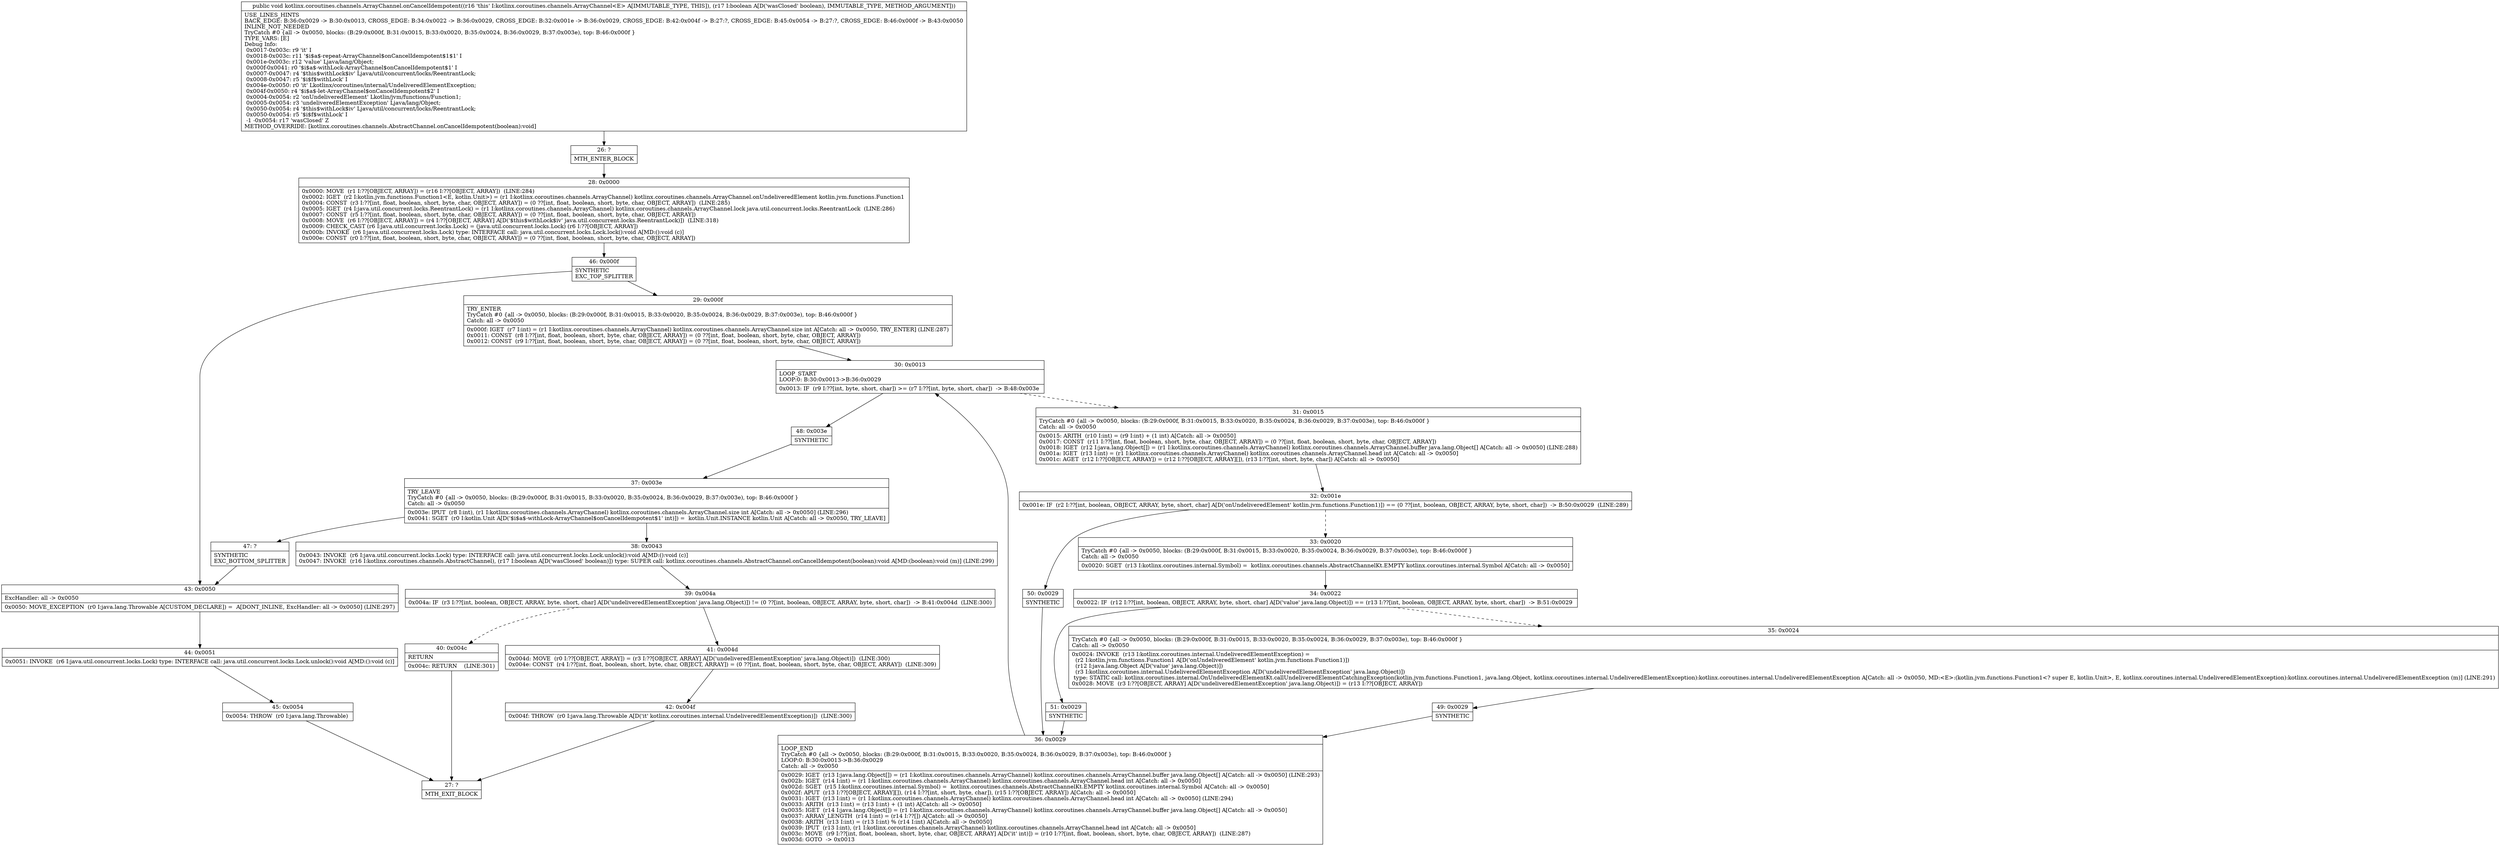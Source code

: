 digraph "CFG forkotlinx.coroutines.channels.ArrayChannel.onCancelIdempotent(Z)V" {
Node_26 [shape=record,label="{26\:\ ?|MTH_ENTER_BLOCK\l}"];
Node_28 [shape=record,label="{28\:\ 0x0000|0x0000: MOVE  (r1 I:??[OBJECT, ARRAY]) = (r16 I:??[OBJECT, ARRAY])  (LINE:284)\l0x0002: IGET  (r2 I:kotlin.jvm.functions.Function1\<E, kotlin.Unit\>) = (r1 I:kotlinx.coroutines.channels.ArrayChannel) kotlinx.coroutines.channels.ArrayChannel.onUndeliveredElement kotlin.jvm.functions.Function1 \l0x0004: CONST  (r3 I:??[int, float, boolean, short, byte, char, OBJECT, ARRAY]) = (0 ??[int, float, boolean, short, byte, char, OBJECT, ARRAY])  (LINE:285)\l0x0005: IGET  (r4 I:java.util.concurrent.locks.ReentrantLock) = (r1 I:kotlinx.coroutines.channels.ArrayChannel) kotlinx.coroutines.channels.ArrayChannel.lock java.util.concurrent.locks.ReentrantLock  (LINE:286)\l0x0007: CONST  (r5 I:??[int, float, boolean, short, byte, char, OBJECT, ARRAY]) = (0 ??[int, float, boolean, short, byte, char, OBJECT, ARRAY]) \l0x0008: MOVE  (r6 I:??[OBJECT, ARRAY]) = (r4 I:??[OBJECT, ARRAY] A[D('$this$withLock$iv' java.util.concurrent.locks.ReentrantLock)])  (LINE:318)\l0x0009: CHECK_CAST (r6 I:java.util.concurrent.locks.Lock) = (java.util.concurrent.locks.Lock) (r6 I:??[OBJECT, ARRAY]) \l0x000b: INVOKE  (r6 I:java.util.concurrent.locks.Lock) type: INTERFACE call: java.util.concurrent.locks.Lock.lock():void A[MD:():void (c)]\l0x000e: CONST  (r0 I:??[int, float, boolean, short, byte, char, OBJECT, ARRAY]) = (0 ??[int, float, boolean, short, byte, char, OBJECT, ARRAY]) \l}"];
Node_46 [shape=record,label="{46\:\ 0x000f|SYNTHETIC\lEXC_TOP_SPLITTER\l}"];
Node_29 [shape=record,label="{29\:\ 0x000f|TRY_ENTER\lTryCatch #0 \{all \-\> 0x0050, blocks: (B:29:0x000f, B:31:0x0015, B:33:0x0020, B:35:0x0024, B:36:0x0029, B:37:0x003e), top: B:46:0x000f \}\lCatch: all \-\> 0x0050\l|0x000f: IGET  (r7 I:int) = (r1 I:kotlinx.coroutines.channels.ArrayChannel) kotlinx.coroutines.channels.ArrayChannel.size int A[Catch: all \-\> 0x0050, TRY_ENTER] (LINE:287)\l0x0011: CONST  (r8 I:??[int, float, boolean, short, byte, char, OBJECT, ARRAY]) = (0 ??[int, float, boolean, short, byte, char, OBJECT, ARRAY]) \l0x0012: CONST  (r9 I:??[int, float, boolean, short, byte, char, OBJECT, ARRAY]) = (0 ??[int, float, boolean, short, byte, char, OBJECT, ARRAY]) \l}"];
Node_30 [shape=record,label="{30\:\ 0x0013|LOOP_START\lLOOP:0: B:30:0x0013\-\>B:36:0x0029\l|0x0013: IF  (r9 I:??[int, byte, short, char]) \>= (r7 I:??[int, byte, short, char])  \-\> B:48:0x003e \l}"];
Node_31 [shape=record,label="{31\:\ 0x0015|TryCatch #0 \{all \-\> 0x0050, blocks: (B:29:0x000f, B:31:0x0015, B:33:0x0020, B:35:0x0024, B:36:0x0029, B:37:0x003e), top: B:46:0x000f \}\lCatch: all \-\> 0x0050\l|0x0015: ARITH  (r10 I:int) = (r9 I:int) + (1 int) A[Catch: all \-\> 0x0050]\l0x0017: CONST  (r11 I:??[int, float, boolean, short, byte, char, OBJECT, ARRAY]) = (0 ??[int, float, boolean, short, byte, char, OBJECT, ARRAY]) \l0x0018: IGET  (r12 I:java.lang.Object[]) = (r1 I:kotlinx.coroutines.channels.ArrayChannel) kotlinx.coroutines.channels.ArrayChannel.buffer java.lang.Object[] A[Catch: all \-\> 0x0050] (LINE:288)\l0x001a: IGET  (r13 I:int) = (r1 I:kotlinx.coroutines.channels.ArrayChannel) kotlinx.coroutines.channels.ArrayChannel.head int A[Catch: all \-\> 0x0050]\l0x001c: AGET  (r12 I:??[OBJECT, ARRAY]) = (r12 I:??[OBJECT, ARRAY][]), (r13 I:??[int, short, byte, char]) A[Catch: all \-\> 0x0050]\l}"];
Node_32 [shape=record,label="{32\:\ 0x001e|0x001e: IF  (r2 I:??[int, boolean, OBJECT, ARRAY, byte, short, char] A[D('onUndeliveredElement' kotlin.jvm.functions.Function1)]) == (0 ??[int, boolean, OBJECT, ARRAY, byte, short, char])  \-\> B:50:0x0029  (LINE:289)\l}"];
Node_33 [shape=record,label="{33\:\ 0x0020|TryCatch #0 \{all \-\> 0x0050, blocks: (B:29:0x000f, B:31:0x0015, B:33:0x0020, B:35:0x0024, B:36:0x0029, B:37:0x003e), top: B:46:0x000f \}\lCatch: all \-\> 0x0050\l|0x0020: SGET  (r13 I:kotlinx.coroutines.internal.Symbol) =  kotlinx.coroutines.channels.AbstractChannelKt.EMPTY kotlinx.coroutines.internal.Symbol A[Catch: all \-\> 0x0050]\l}"];
Node_34 [shape=record,label="{34\:\ 0x0022|0x0022: IF  (r12 I:??[int, boolean, OBJECT, ARRAY, byte, short, char] A[D('value' java.lang.Object)]) == (r13 I:??[int, boolean, OBJECT, ARRAY, byte, short, char])  \-\> B:51:0x0029 \l}"];
Node_35 [shape=record,label="{35\:\ 0x0024|TryCatch #0 \{all \-\> 0x0050, blocks: (B:29:0x000f, B:31:0x0015, B:33:0x0020, B:35:0x0024, B:36:0x0029, B:37:0x003e), top: B:46:0x000f \}\lCatch: all \-\> 0x0050\l|0x0024: INVOKE  (r13 I:kotlinx.coroutines.internal.UndeliveredElementException) = \l  (r2 I:kotlin.jvm.functions.Function1 A[D('onUndeliveredElement' kotlin.jvm.functions.Function1)])\l  (r12 I:java.lang.Object A[D('value' java.lang.Object)])\l  (r3 I:kotlinx.coroutines.internal.UndeliveredElementException A[D('undeliveredElementException' java.lang.Object)])\l type: STATIC call: kotlinx.coroutines.internal.OnUndeliveredElementKt.callUndeliveredElementCatchingException(kotlin.jvm.functions.Function1, java.lang.Object, kotlinx.coroutines.internal.UndeliveredElementException):kotlinx.coroutines.internal.UndeliveredElementException A[Catch: all \-\> 0x0050, MD:\<E\>:(kotlin.jvm.functions.Function1\<? super E, kotlin.Unit\>, E, kotlinx.coroutines.internal.UndeliveredElementException):kotlinx.coroutines.internal.UndeliveredElementException (m)] (LINE:291)\l0x0028: MOVE  (r3 I:??[OBJECT, ARRAY] A[D('undeliveredElementException' java.lang.Object)]) = (r13 I:??[OBJECT, ARRAY]) \l}"];
Node_49 [shape=record,label="{49\:\ 0x0029|SYNTHETIC\l}"];
Node_36 [shape=record,label="{36\:\ 0x0029|LOOP_END\lTryCatch #0 \{all \-\> 0x0050, blocks: (B:29:0x000f, B:31:0x0015, B:33:0x0020, B:35:0x0024, B:36:0x0029, B:37:0x003e), top: B:46:0x000f \}\lLOOP:0: B:30:0x0013\-\>B:36:0x0029\lCatch: all \-\> 0x0050\l|0x0029: IGET  (r13 I:java.lang.Object[]) = (r1 I:kotlinx.coroutines.channels.ArrayChannel) kotlinx.coroutines.channels.ArrayChannel.buffer java.lang.Object[] A[Catch: all \-\> 0x0050] (LINE:293)\l0x002b: IGET  (r14 I:int) = (r1 I:kotlinx.coroutines.channels.ArrayChannel) kotlinx.coroutines.channels.ArrayChannel.head int A[Catch: all \-\> 0x0050]\l0x002d: SGET  (r15 I:kotlinx.coroutines.internal.Symbol) =  kotlinx.coroutines.channels.AbstractChannelKt.EMPTY kotlinx.coroutines.internal.Symbol A[Catch: all \-\> 0x0050]\l0x002f: APUT  (r13 I:??[OBJECT, ARRAY][]), (r14 I:??[int, short, byte, char]), (r15 I:??[OBJECT, ARRAY]) A[Catch: all \-\> 0x0050]\l0x0031: IGET  (r13 I:int) = (r1 I:kotlinx.coroutines.channels.ArrayChannel) kotlinx.coroutines.channels.ArrayChannel.head int A[Catch: all \-\> 0x0050] (LINE:294)\l0x0033: ARITH  (r13 I:int) = (r13 I:int) + (1 int) A[Catch: all \-\> 0x0050]\l0x0035: IGET  (r14 I:java.lang.Object[]) = (r1 I:kotlinx.coroutines.channels.ArrayChannel) kotlinx.coroutines.channels.ArrayChannel.buffer java.lang.Object[] A[Catch: all \-\> 0x0050]\l0x0037: ARRAY_LENGTH  (r14 I:int) = (r14 I:??[]) A[Catch: all \-\> 0x0050]\l0x0038: ARITH  (r13 I:int) = (r13 I:int) % (r14 I:int) A[Catch: all \-\> 0x0050]\l0x0039: IPUT  (r13 I:int), (r1 I:kotlinx.coroutines.channels.ArrayChannel) kotlinx.coroutines.channels.ArrayChannel.head int A[Catch: all \-\> 0x0050]\l0x003c: MOVE  (r9 I:??[int, float, boolean, short, byte, char, OBJECT, ARRAY] A[D('it' int)]) = (r10 I:??[int, float, boolean, short, byte, char, OBJECT, ARRAY])  (LINE:287)\l0x003d: GOTO  \-\> 0x0013 \l}"];
Node_51 [shape=record,label="{51\:\ 0x0029|SYNTHETIC\l}"];
Node_50 [shape=record,label="{50\:\ 0x0029|SYNTHETIC\l}"];
Node_48 [shape=record,label="{48\:\ 0x003e|SYNTHETIC\l}"];
Node_37 [shape=record,label="{37\:\ 0x003e|TRY_LEAVE\lTryCatch #0 \{all \-\> 0x0050, blocks: (B:29:0x000f, B:31:0x0015, B:33:0x0020, B:35:0x0024, B:36:0x0029, B:37:0x003e), top: B:46:0x000f \}\lCatch: all \-\> 0x0050\l|0x003e: IPUT  (r8 I:int), (r1 I:kotlinx.coroutines.channels.ArrayChannel) kotlinx.coroutines.channels.ArrayChannel.size int A[Catch: all \-\> 0x0050] (LINE:296)\l0x0041: SGET  (r0 I:kotlin.Unit A[D('$i$a$\-withLock\-ArrayChannel$onCancelIdempotent$1' int)]) =  kotlin.Unit.INSTANCE kotlin.Unit A[Catch: all \-\> 0x0050, TRY_LEAVE]\l}"];
Node_38 [shape=record,label="{38\:\ 0x0043|0x0043: INVOKE  (r6 I:java.util.concurrent.locks.Lock) type: INTERFACE call: java.util.concurrent.locks.Lock.unlock():void A[MD:():void (c)]\l0x0047: INVOKE  (r16 I:kotlinx.coroutines.channels.AbstractChannel), (r17 I:boolean A[D('wasClosed' boolean)]) type: SUPER call: kotlinx.coroutines.channels.AbstractChannel.onCancelIdempotent(boolean):void A[MD:(boolean):void (m)] (LINE:299)\l}"];
Node_39 [shape=record,label="{39\:\ 0x004a|0x004a: IF  (r3 I:??[int, boolean, OBJECT, ARRAY, byte, short, char] A[D('undeliveredElementException' java.lang.Object)]) != (0 ??[int, boolean, OBJECT, ARRAY, byte, short, char])  \-\> B:41:0x004d  (LINE:300)\l}"];
Node_40 [shape=record,label="{40\:\ 0x004c|RETURN\l|0x004c: RETURN    (LINE:301)\l}"];
Node_27 [shape=record,label="{27\:\ ?|MTH_EXIT_BLOCK\l}"];
Node_41 [shape=record,label="{41\:\ 0x004d|0x004d: MOVE  (r0 I:??[OBJECT, ARRAY]) = (r3 I:??[OBJECT, ARRAY] A[D('undeliveredElementException' java.lang.Object)])  (LINE:300)\l0x004e: CONST  (r4 I:??[int, float, boolean, short, byte, char, OBJECT, ARRAY]) = (0 ??[int, float, boolean, short, byte, char, OBJECT, ARRAY])  (LINE:309)\l}"];
Node_42 [shape=record,label="{42\:\ 0x004f|0x004f: THROW  (r0 I:java.lang.Throwable A[D('it' kotlinx.coroutines.internal.UndeliveredElementException)])  (LINE:300)\l}"];
Node_47 [shape=record,label="{47\:\ ?|SYNTHETIC\lEXC_BOTTOM_SPLITTER\l}"];
Node_43 [shape=record,label="{43\:\ 0x0050|ExcHandler: all \-\> 0x0050\l|0x0050: MOVE_EXCEPTION  (r0 I:java.lang.Throwable A[CUSTOM_DECLARE]) =  A[DONT_INLINE, ExcHandler: all \-\> 0x0050] (LINE:297)\l}"];
Node_44 [shape=record,label="{44\:\ 0x0051|0x0051: INVOKE  (r6 I:java.util.concurrent.locks.Lock) type: INTERFACE call: java.util.concurrent.locks.Lock.unlock():void A[MD:():void (c)]\l}"];
Node_45 [shape=record,label="{45\:\ 0x0054|0x0054: THROW  (r0 I:java.lang.Throwable) \l}"];
MethodNode[shape=record,label="{public void kotlinx.coroutines.channels.ArrayChannel.onCancelIdempotent((r16 'this' I:kotlinx.coroutines.channels.ArrayChannel\<E\> A[IMMUTABLE_TYPE, THIS]), (r17 I:boolean A[D('wasClosed' boolean), IMMUTABLE_TYPE, METHOD_ARGUMENT]))  | USE_LINES_HINTS\lBACK_EDGE: B:36:0x0029 \-\> B:30:0x0013, CROSS_EDGE: B:34:0x0022 \-\> B:36:0x0029, CROSS_EDGE: B:32:0x001e \-\> B:36:0x0029, CROSS_EDGE: B:42:0x004f \-\> B:27:?, CROSS_EDGE: B:45:0x0054 \-\> B:27:?, CROSS_EDGE: B:46:0x000f \-\> B:43:0x0050\lINLINE_NOT_NEEDED\lTryCatch #0 \{all \-\> 0x0050, blocks: (B:29:0x000f, B:31:0x0015, B:33:0x0020, B:35:0x0024, B:36:0x0029, B:37:0x003e), top: B:46:0x000f \}\lTYPE_VARS: [E]\lDebug Info:\l  0x0017\-0x003c: r9 'it' I\l  0x0018\-0x003c: r11 '$i$a$\-repeat\-ArrayChannel$onCancelIdempotent$1$1' I\l  0x001e\-0x003c: r12 'value' Ljava\/lang\/Object;\l  0x000f\-0x0041: r0 '$i$a$\-withLock\-ArrayChannel$onCancelIdempotent$1' I\l  0x0007\-0x0047: r4 '$this$withLock$iv' Ljava\/util\/concurrent\/locks\/ReentrantLock;\l  0x0008\-0x0047: r5 '$i$f$withLock' I\l  0x004e\-0x0050: r0 'it' Lkotlinx\/coroutines\/internal\/UndeliveredElementException;\l  0x004f\-0x0050: r4 '$i$a$\-let\-ArrayChannel$onCancelIdempotent$2' I\l  0x0004\-0x0054: r2 'onUndeliveredElement' Lkotlin\/jvm\/functions\/Function1;\l  0x0005\-0x0054: r3 'undeliveredElementException' Ljava\/lang\/Object;\l  0x0050\-0x0054: r4 '$this$withLock$iv' Ljava\/util\/concurrent\/locks\/ReentrantLock;\l  0x0050\-0x0054: r5 '$i$f$withLock' I\l  \-1 \-0x0054: r17 'wasClosed' Z\lMETHOD_OVERRIDE: [kotlinx.coroutines.channels.AbstractChannel.onCancelIdempotent(boolean):void]\l}"];
MethodNode -> Node_26;Node_26 -> Node_28;
Node_28 -> Node_46;
Node_46 -> Node_29;
Node_46 -> Node_43;
Node_29 -> Node_30;
Node_30 -> Node_31[style=dashed];
Node_30 -> Node_48;
Node_31 -> Node_32;
Node_32 -> Node_33[style=dashed];
Node_32 -> Node_50;
Node_33 -> Node_34;
Node_34 -> Node_35[style=dashed];
Node_34 -> Node_51;
Node_35 -> Node_49;
Node_49 -> Node_36;
Node_36 -> Node_30;
Node_51 -> Node_36;
Node_50 -> Node_36;
Node_48 -> Node_37;
Node_37 -> Node_38;
Node_37 -> Node_47;
Node_38 -> Node_39;
Node_39 -> Node_40[style=dashed];
Node_39 -> Node_41;
Node_40 -> Node_27;
Node_41 -> Node_42;
Node_42 -> Node_27;
Node_47 -> Node_43;
Node_43 -> Node_44;
Node_44 -> Node_45;
Node_45 -> Node_27;
}

